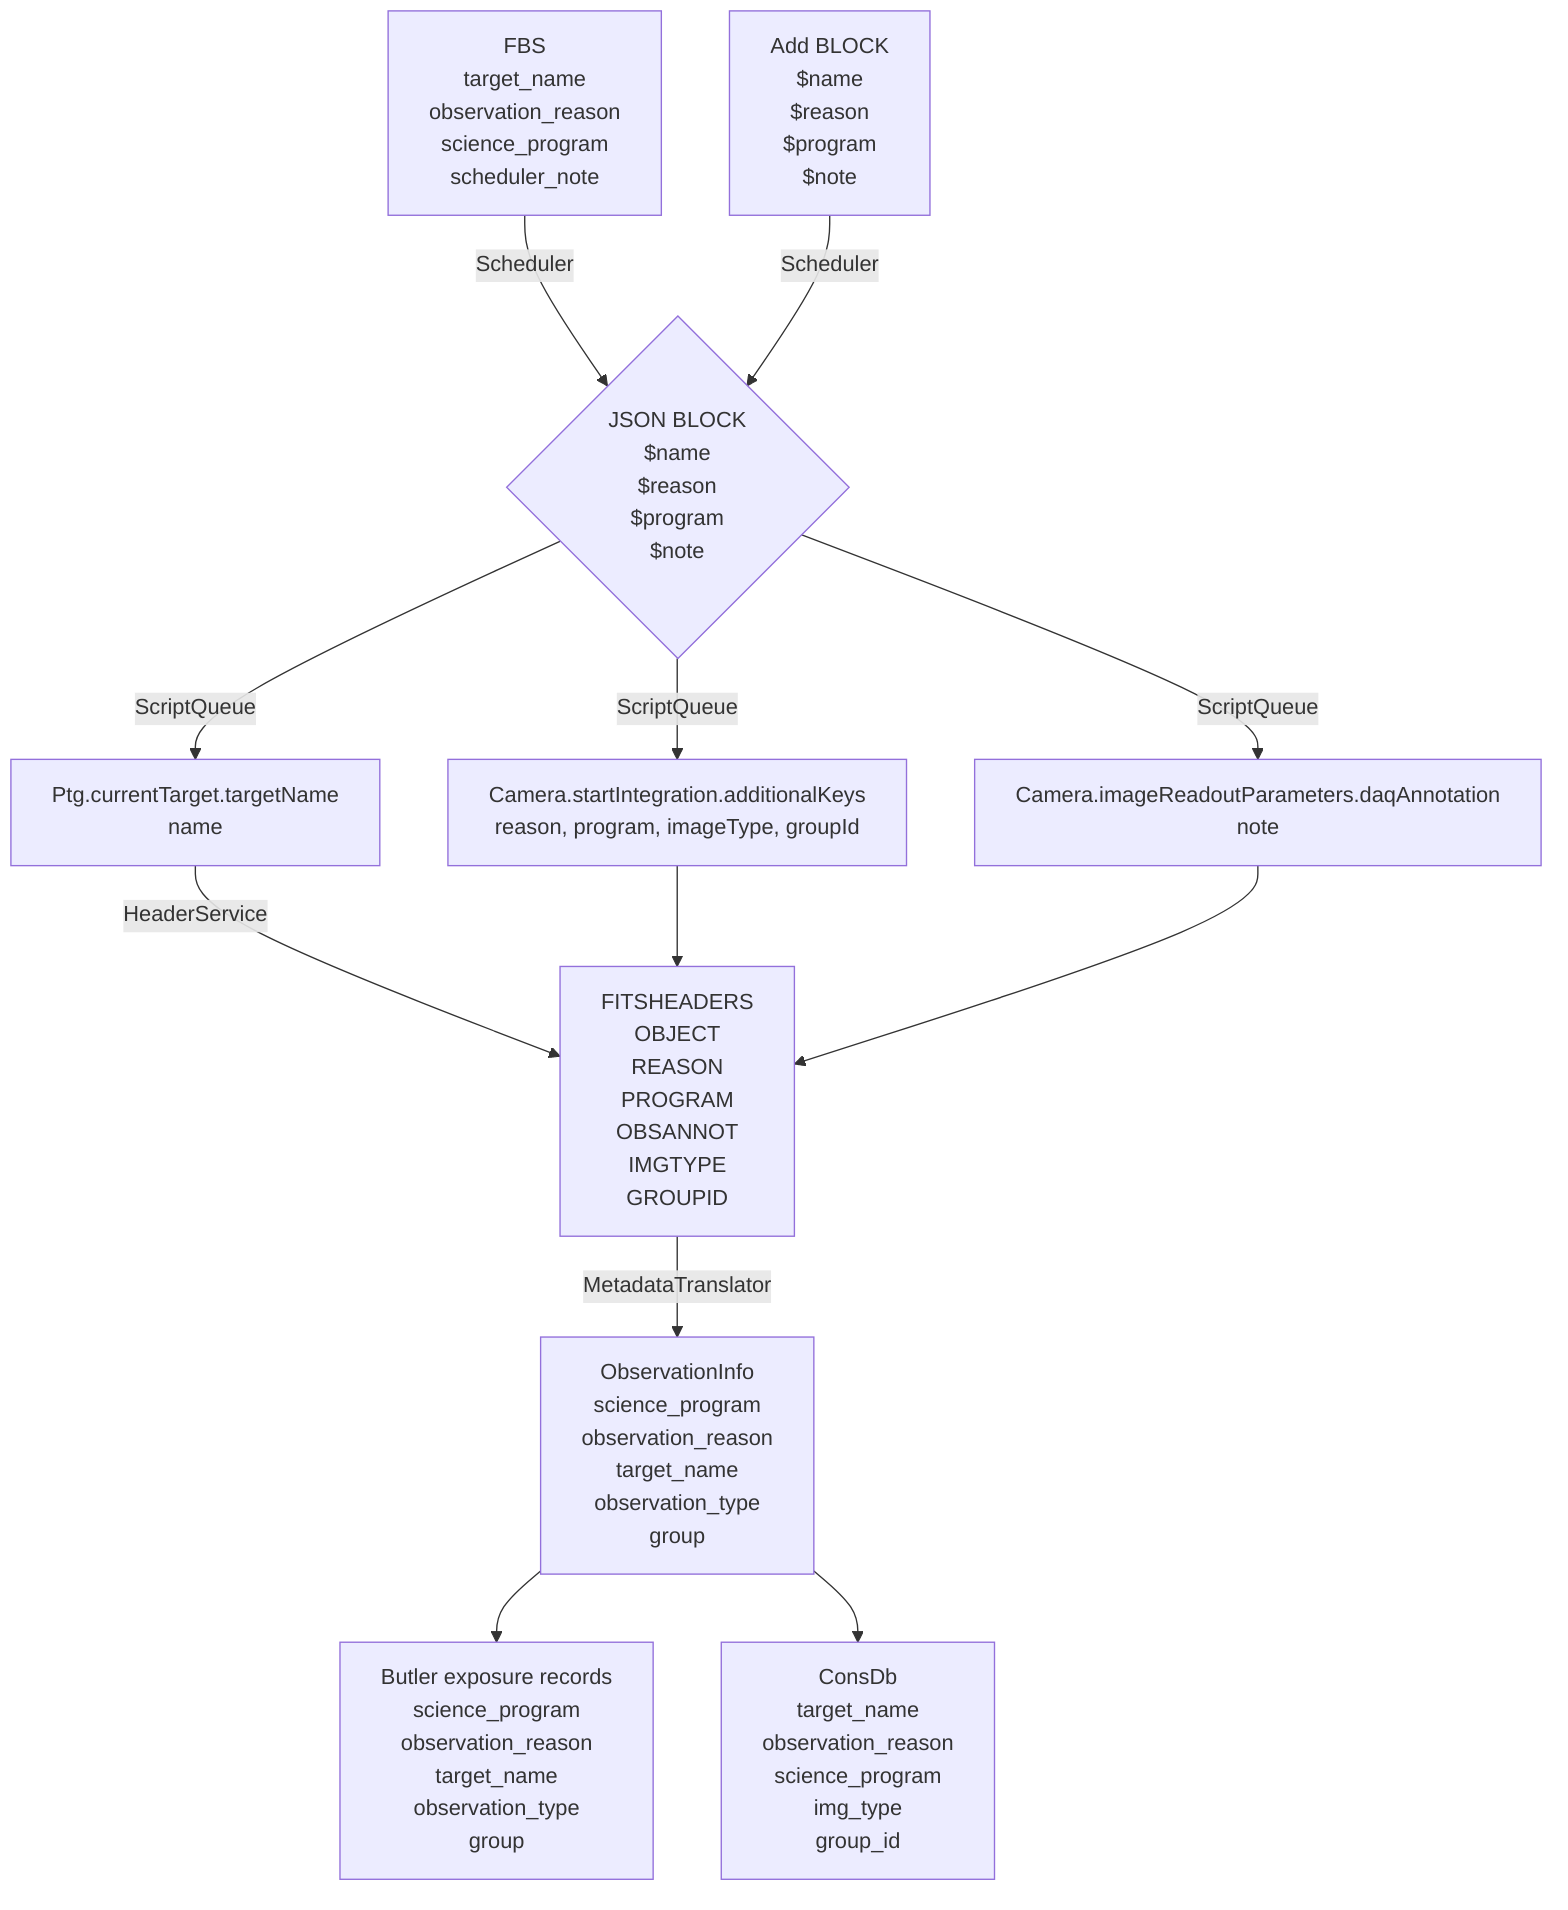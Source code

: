 flowchart TD
    A[FBS <br> target_name<br> observation_reason <br> science_program <br>scheduler_note] 
    -->|Scheduler|C{JSON BLOCK <br> $name <br> $reason <br> $program <br> $note} 
    B[Add BLOCK <br> $name <br> $reason <br> $program <br> $note] 
    -->|Scheduler|C
    C -->|ScriptQueue|D[Ptg.currentTarget.targetName<br>name]
    C -->|ScriptQueue|E[Camera.startIntegration.additionalKeys<br>reason, program, imageType, groupId]
    C -->|ScriptQueue|F[Camera.imageReadoutParameters.daqAnnotation<br>note]
    D -->|HeaderService|G[FITSHEADERS<br>OBJECT<br>REASON<br>PROGRAM<br>OBSANNOT<br>IMGTYPE<br>GROUPID]
    E -->G
    F -->G
    G -->|MetadataTranslator|H[ObservationInfo<br>science_program<br>observation_reason<br>target_name<br>observation_type<br>group]
    H -->I[Butler exposure records<br>science_program<br>observation_reason<br>target_name<br>observation_type<br>group]
    H -->J[ConsDb<br> target_name<br> observation_reason<br>science_program<br>img_type<br>group_id]